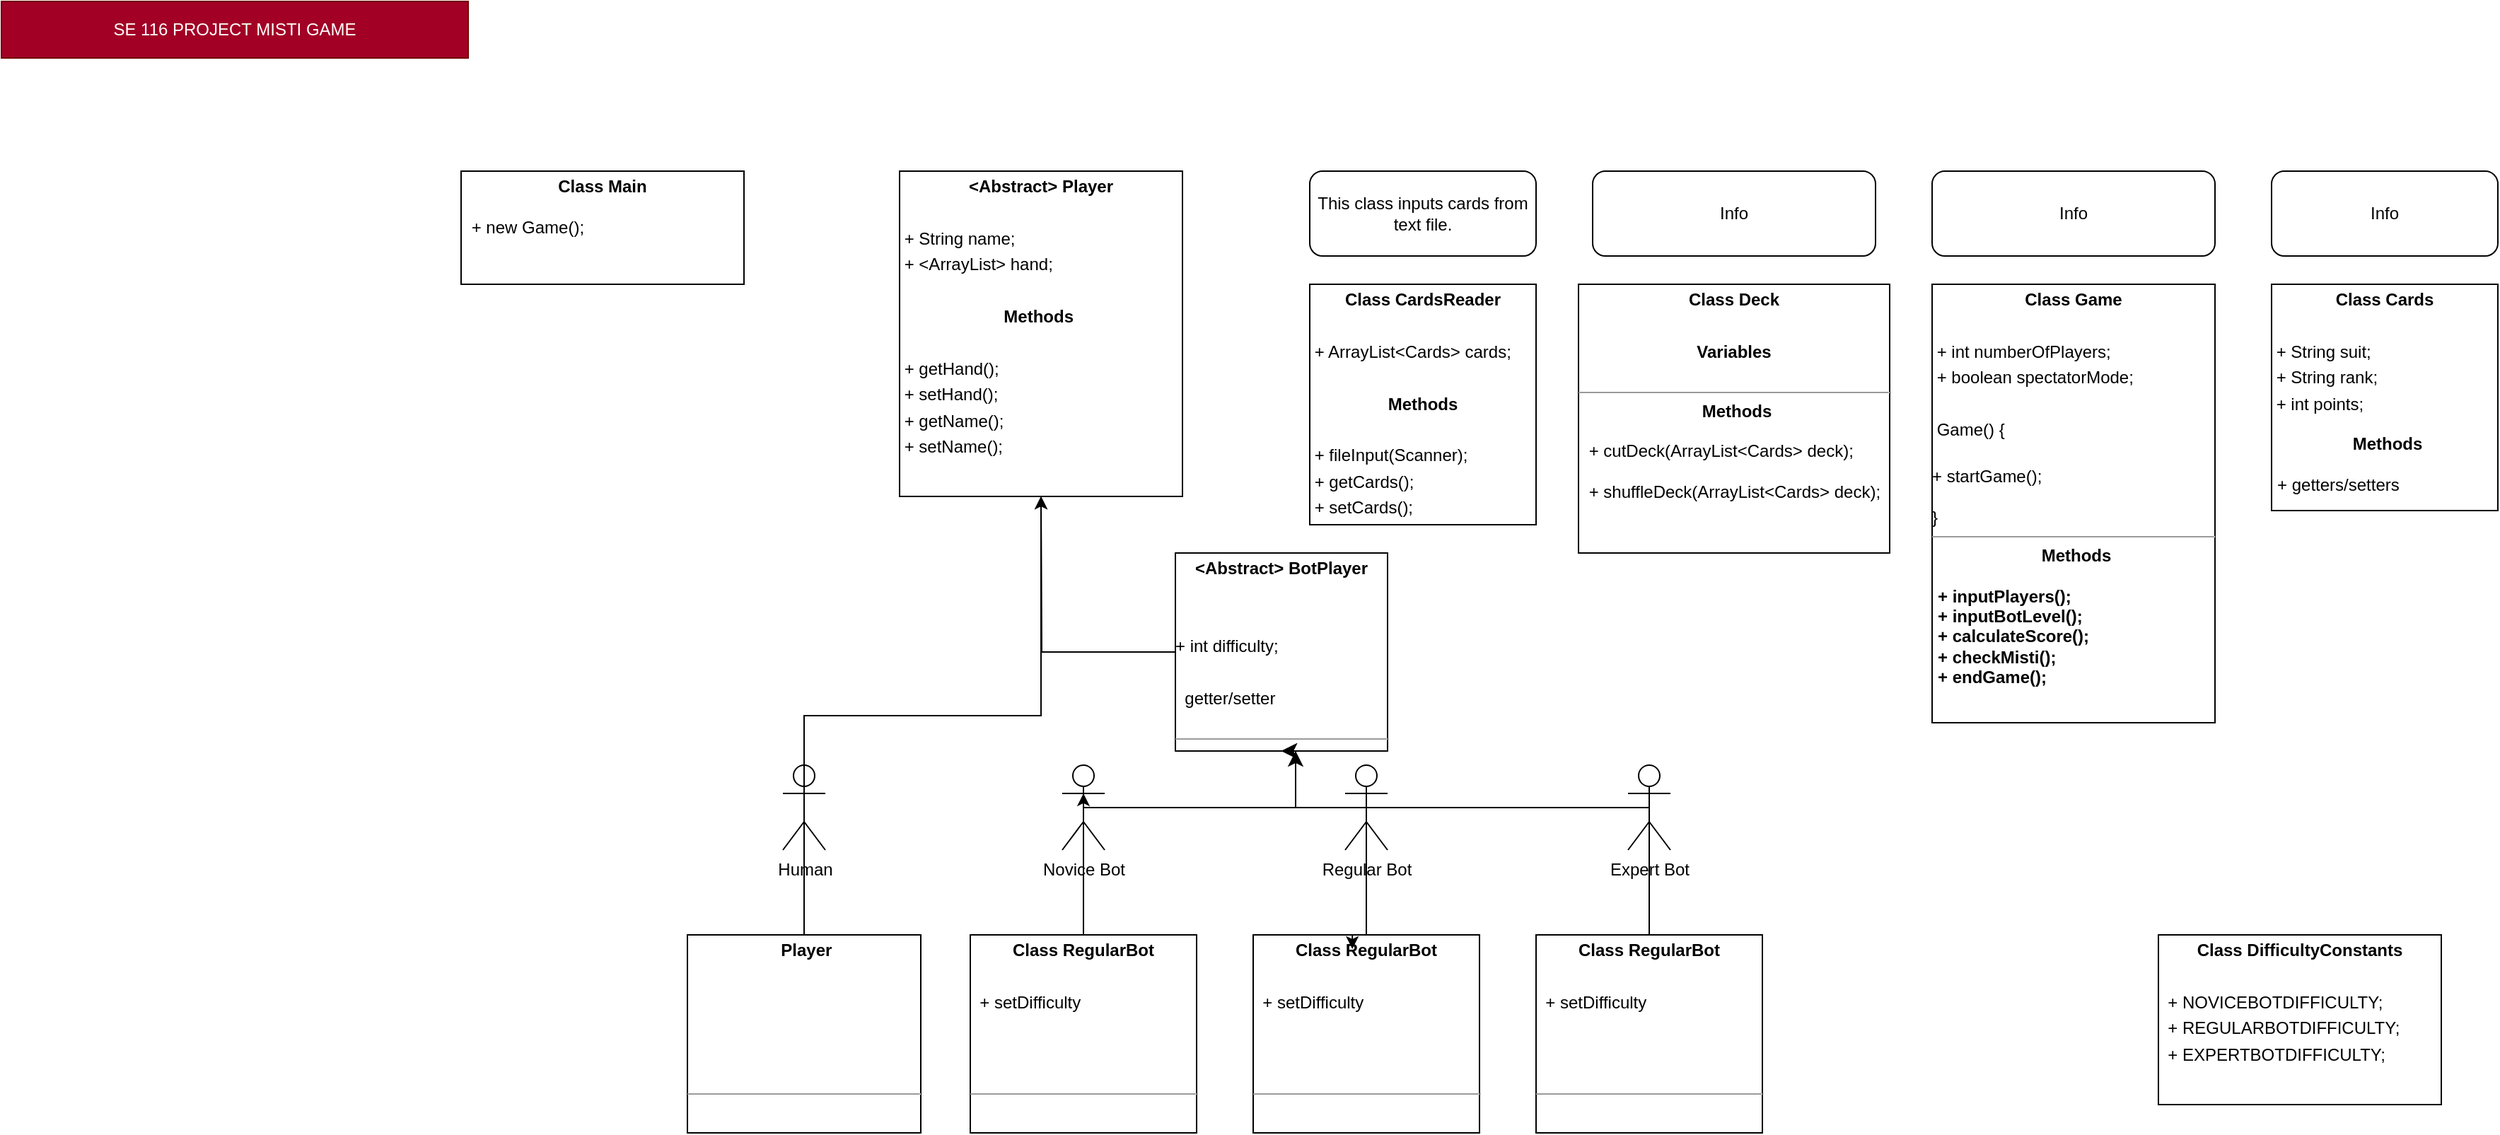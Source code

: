 <mxfile version="21.1.8" type="github">
  <diagram name="Sayfa -1" id="E7HtZyPJfRZDzS7fbvhk">
    <mxGraphModel dx="1050" dy="541" grid="1" gridSize="10" guides="1" tooltips="1" connect="1" arrows="1" fold="1" page="1" pageScale="1" pageWidth="1200" pageHeight="1600" background="none" math="0" shadow="0">
      <root>
        <mxCell id="0" />
        <mxCell id="1" parent="0" />
        <mxCell id="saOmMBJA0pu1n_iTMuZ0-1" value="SE 116 PROJECT MISTI GAME" style="text;html=1;strokeColor=#6F0000;fillColor=#a20025;align=center;verticalAlign=middle;whiteSpace=wrap;rounded=0;fontColor=#ffffff;" parent="1" vertex="1">
          <mxGeometry x="435" y="40" width="330" height="40" as="geometry" />
        </mxCell>
        <mxCell id="8szOMSAUV3aR8X-tSw4N-1" value="&lt;p style=&quot;margin:0px;margin-top:4px;text-align:center;&quot;&gt;&lt;b&gt;Class Cards&lt;/b&gt;&lt;/p&gt;&lt;p style=&quot;margin:0px;margin-top:4px;text-align:center;&quot;&gt;&lt;br&gt;&lt;/p&gt;&lt;p style=&quot;margin: 4px 0px 0px;&quot;&gt;&amp;nbsp;+ String suit;&lt;/p&gt;&lt;p style=&quot;margin: 4px 0px 0px;&quot;&gt;&amp;nbsp;+ String rank;&lt;/p&gt;&lt;p style=&quot;margin: 4px 0px 0px;&quot;&gt;&amp;nbsp;+ int points;&lt;/p&gt;&lt;p style=&quot;margin:0px;margin-left:4px;&quot;&gt;&lt;span style=&quot;text-align: center; background-color: initial; white-space: pre;&quot;&gt;&lt;br&gt;&lt;/span&gt;&lt;/p&gt;&lt;p style=&quot;text-align: center; margin: 0px 0px 0px 4px;&quot;&gt;&lt;b&gt;&lt;span style=&quot;background-color: initial; white-space: pre;&quot;&gt;M&lt;/span&gt;&lt;span style=&quot;text-align: center; background-color: initial;&quot;&gt;ethods&lt;/span&gt;&lt;/b&gt;&lt;/p&gt;&lt;p style=&quot;text-align: left; margin: 0px 0px 0px 4px;&quot;&gt;&lt;b&gt;&lt;span style=&quot;text-align: center; background-color: initial;&quot;&gt;&lt;br&gt;&lt;/span&gt;&lt;/b&gt;&lt;/p&gt;&lt;p style=&quot;margin: 0px 0px 0px 4px;&quot;&gt;+ getters/setters&lt;/p&gt;&lt;p style=&quot;text-align: left; margin: 0px 0px 0px 4px;&quot;&gt;&lt;b&gt;&lt;span style=&quot;text-align: center; background-color: initial;&quot;&gt;&amp;nbsp;&lt;/span&gt;&lt;/b&gt;&lt;/p&gt;&lt;p style=&quot;text-align: left; margin: 0px 0px 0px 4px;&quot;&gt;&lt;b&gt;&lt;span style=&quot;text-align: center; background-color: initial;&quot;&gt;&lt;br&gt;&lt;/span&gt;&lt;/b&gt;&lt;/p&gt;&lt;p style=&quot;text-align: left; margin: 0px 0px 0px 4px;&quot;&gt;&lt;b&gt;&lt;span style=&quot;text-align: center; background-color: initial;&quot;&gt;&lt;br&gt;&lt;/span&gt;&lt;/b&gt;&lt;/p&gt;&lt;p style=&quot;text-align: center; margin: 0px 0px 0px 4px;&quot;&gt;&lt;b&gt;&lt;span style=&quot;text-align: center; background-color: initial;&quot;&gt;&lt;br&gt;&lt;/span&gt;&lt;/b&gt;&lt;/p&gt;&lt;p style=&quot;text-align: center; margin: 0px 0px 0px 4px;&quot;&gt;&lt;span style=&quot;text-align: center; background-color: initial;&quot;&gt;&lt;br&gt;&lt;/span&gt;&lt;/p&gt;&lt;p style=&quot;margin:0px;margin-left:4px;&quot;&gt;&amp;nbsp;&lt;/p&gt;&lt;p style=&quot;margin:0px;margin-left:4px;&quot;&gt;&lt;br&gt;&lt;/p&gt;&lt;p style=&quot;margin:0px;margin-left:4px;&quot;&gt;&lt;br&gt;&lt;/p&gt;&lt;p style=&quot;margin:0px;margin-left:4px;&quot;&gt;&lt;br&gt;&lt;/p&gt;" style="verticalAlign=top;align=left;overflow=fill;fontSize=12;fontFamily=Helvetica;html=1;whiteSpace=wrap;" parent="1" vertex="1">
          <mxGeometry x="2040" y="240" width="160" height="160" as="geometry" />
        </mxCell>
        <mxCell id="8szOMSAUV3aR8X-tSw4N-19" value="&lt;p style=&quot;margin:0px;margin-top:4px;text-align:center;&quot;&gt;&lt;b&gt;Class Deck&lt;/b&gt;&lt;/p&gt;&lt;p style=&quot;margin:0px;margin-top:4px;text-align:center;&quot;&gt;&lt;br&gt;&lt;/p&gt;&lt;p style=&quot;margin:0px;margin-top:4px;text-align:center;&quot;&gt;&lt;b&gt;Variables&lt;/b&gt;&lt;/p&gt;&lt;br&gt;&lt;hr size=&quot;1&quot;&gt;&lt;p style=&quot;margin:0px;margin-left:4px;&quot;&gt;&lt;/p&gt;&lt;p style=&quot;text-align: center; margin: 0px 0px 0px 4px;&quot;&gt;&lt;b&gt;Methods&lt;/b&gt;&lt;/p&gt;&lt;p style=&quot;margin: 0px 0px 0px 4px;&quot;&gt;&lt;br&gt;&lt;/p&gt;&lt;p style=&quot;margin: 0px 0px 0px 4px;&quot;&gt;&amp;nbsp;+ cutDeck(ArrayList&amp;lt;Cards&amp;gt; deck);&lt;/p&gt;&lt;p style=&quot;margin: 0px 0px 0px 4px;&quot;&gt;&lt;br&gt;&lt;/p&gt;&lt;p style=&quot;margin: 0px 0px 0px 4px;&quot;&gt;&amp;nbsp;+ shuffleDeck(ArrayList&amp;lt;Cards&amp;gt; deck);&lt;/p&gt;" style="verticalAlign=top;align=left;overflow=fill;fontSize=12;fontFamily=Helvetica;html=1;whiteSpace=wrap;" parent="1" vertex="1">
          <mxGeometry x="1550" y="240" width="220" height="190" as="geometry" />
        </mxCell>
        <mxCell id="8szOMSAUV3aR8X-tSw4N-20" value="&lt;p style=&quot;margin:0px;margin-top:4px;text-align:center;&quot;&gt;&lt;b&gt;Class CardsReader&lt;/b&gt;&lt;/p&gt;&lt;p style=&quot;margin: 4px 0px 0px;&quot;&gt;&lt;br&gt;&lt;/p&gt;&lt;p style=&quot;margin: 4px 0px 0px;&quot;&gt;&lt;b&gt;&amp;nbsp;&lt;/b&gt;+ ArrayList&amp;lt;Cards&amp;gt; cards;&lt;/p&gt;&lt;p style=&quot;text-align: center; margin: 4px 0px 0px;&quot;&gt;&amp;nbsp;&lt;/p&gt;&lt;p style=&quot;text-align: center; margin: 4px 0px 0px;&quot;&gt;&lt;b&gt;Methods&lt;/b&gt;&lt;/p&gt;&lt;p style=&quot;text-align: center; margin: 4px 0px 0px;&quot;&gt;&lt;b&gt;&lt;br&gt;&lt;/b&gt;&lt;/p&gt;&lt;p style=&quot;margin: 4px 0px 0px;&quot;&gt;&amp;nbsp;+ fileInput(Scanner);&lt;/p&gt;&lt;p style=&quot;margin: 4px 0px 0px;&quot;&gt;&amp;nbsp;+ getCards();&lt;/p&gt;&lt;p style=&quot;margin: 4px 0px 0px;&quot;&gt;&amp;nbsp;+ setCards();&lt;/p&gt;&lt;p style=&quot;margin: 4px 0px 0px;&quot;&gt;&lt;br&gt;&lt;/p&gt;&lt;p style=&quot;margin: 4px 0px 0px;&quot;&gt;&lt;br&gt;&lt;/p&gt;&lt;p style=&quot;margin: 4px 0px 0px;&quot;&gt;&lt;br&gt;&lt;/p&gt;" style="verticalAlign=top;align=left;overflow=fill;fontSize=12;fontFamily=Helvetica;html=1;whiteSpace=wrap;" parent="1" vertex="1">
          <mxGeometry x="1360" y="240" width="160" height="170" as="geometry" />
        </mxCell>
        <mxCell id="8szOMSAUV3aR8X-tSw4N-23" value="This class inputs cards from text file." style="rounded=1;whiteSpace=wrap;html=1;" parent="1" vertex="1">
          <mxGeometry x="1360" y="160" width="160" height="60" as="geometry" />
        </mxCell>
        <mxCell id="8szOMSAUV3aR8X-tSw4N-24" value="Info" style="rounded=1;whiteSpace=wrap;html=1;" parent="1" vertex="1">
          <mxGeometry x="2040" y="160" width="160" height="60" as="geometry" />
        </mxCell>
        <mxCell id="8szOMSAUV3aR8X-tSw4N-25" value="Info" style="rounded=1;whiteSpace=wrap;html=1;" parent="1" vertex="1">
          <mxGeometry x="1560" y="160" width="200" height="60" as="geometry" />
        </mxCell>
        <mxCell id="8szOMSAUV3aR8X-tSw4N-26" style="edgeStyle=orthogonalEdgeStyle;rounded=0;orthogonalLoop=1;jettySize=auto;html=1;exitX=0.5;exitY=1;exitDx=0;exitDy=0;" parent="1" source="8szOMSAUV3aR8X-tSw4N-1" target="8szOMSAUV3aR8X-tSw4N-1" edge="1">
          <mxGeometry relative="1" as="geometry" />
        </mxCell>
        <mxCell id="8szOMSAUV3aR8X-tSw4N-35" value="&lt;p style=&quot;margin:0px;margin-top:4px;text-align:center;&quot;&gt;&lt;b&gt;Class Game&lt;/b&gt;&lt;/p&gt;&lt;p style=&quot;margin:0px;margin-top:4px;text-align:center;&quot;&gt;&lt;b&gt;&lt;br&gt;&lt;/b&gt;&lt;/p&gt;&lt;p style=&quot;margin: 4px 0px 0px;&quot;&gt;&amp;nbsp;+ int numberOfPlayers;&lt;/p&gt;&lt;p style=&quot;margin: 4px 0px 0px;&quot;&gt;&amp;nbsp;+ boolean spectatorMode;&lt;/p&gt;&lt;p style=&quot;margin: 4px 0px 0px;&quot;&gt;&lt;br&gt;&lt;/p&gt;&lt;p style=&quot;margin: 4px 0px 0px;&quot;&gt;&amp;nbsp;Game() {&lt;/p&gt;&lt;p style=&quot;margin: 4px 0px 0px;&quot;&gt;&lt;span style=&quot;&quot;&gt; &lt;/span&gt;&lt;br&gt;&lt;/p&gt;+ startGame();&lt;br&gt;&lt;br&gt;}&lt;br&gt;&lt;hr size=&quot;1&quot;&gt;&lt;p style=&quot;margin:0px;margin-left:4px;&quot;&gt;&lt;/p&gt;&lt;p style=&quot;text-align: center; margin: 0px 0px 0px 4px;&quot;&gt;&lt;b&gt;Methods&lt;/b&gt;&lt;/p&gt;&lt;p style=&quot;text-align: center; margin: 0px 0px 0px 4px;&quot;&gt;&lt;b&gt;&lt;br&gt;&lt;/b&gt;&lt;/p&gt;&lt;p style=&quot;margin: 0px 0px 0px 4px;&quot;&gt;&lt;b&gt;+ inputPlayers();&lt;/b&gt;&lt;/p&gt;&lt;p style=&quot;margin: 0px 0px 0px 4px;&quot;&gt;&lt;b&gt;+ inputBotLevel();&lt;/b&gt;&lt;/p&gt;&lt;p style=&quot;margin: 0px 0px 0px 4px;&quot;&gt;&lt;b&gt;+ calculateScore();&lt;/b&gt;&lt;/p&gt;&lt;p style=&quot;margin: 0px 0px 0px 4px;&quot;&gt;&lt;b&gt;+ checkMisti();&lt;/b&gt;&lt;/p&gt;&lt;p style=&quot;margin: 0px 0px 0px 4px;&quot;&gt;&lt;b&gt;+ endGame();&lt;/b&gt;&lt;/p&gt;&lt;p style=&quot;margin: 0px 0px 0px 4px;&quot;&gt;&lt;b&gt;&lt;br&gt;&lt;/b&gt;&lt;/p&gt;" style="verticalAlign=top;align=left;overflow=fill;fontSize=12;fontFamily=Helvetica;html=1;whiteSpace=wrap;" parent="1" vertex="1">
          <mxGeometry x="1800" y="240" width="200" height="310" as="geometry" />
        </mxCell>
        <mxCell id="8szOMSAUV3aR8X-tSw4N-36" value="Info" style="rounded=1;whiteSpace=wrap;html=1;" parent="1" vertex="1">
          <mxGeometry x="1800" y="160" width="200" height="60" as="geometry" />
        </mxCell>
        <mxCell id="8szOMSAUV3aR8X-tSw4N-37" value="&lt;p style=&quot;margin:0px;margin-top:4px;text-align:center;&quot;&gt;&lt;b&gt;Class Main&lt;/b&gt;&lt;/p&gt;&lt;p style=&quot;text-align: center; margin: 0px 0px 0px 4px;&quot;&gt;&lt;br&gt;&lt;/p&gt;&lt;p style=&quot;margin: 0px 0px 0px 4px;&quot;&gt;&amp;nbsp;+ new Game();&lt;/p&gt;" style="verticalAlign=top;align=left;overflow=fill;fontSize=12;fontFamily=Helvetica;html=1;whiteSpace=wrap;" parent="1" vertex="1">
          <mxGeometry x="760" y="160" width="200" height="80" as="geometry" />
        </mxCell>
        <mxCell id="8szOMSAUV3aR8X-tSw4N-42" value="&lt;p style=&quot;margin:0px;margin-top:4px;text-align:center;&quot;&gt;&lt;b&gt;&amp;lt;Abstract&amp;gt; Player&lt;/b&gt;&lt;/p&gt;&lt;p style=&quot;margin:0px;margin-top:4px;text-align:center;&quot;&gt;&lt;br&gt;&lt;/p&gt;&lt;p style=&quot;margin: 4px 0px 0px;&quot;&gt;&amp;nbsp;+ String name;&lt;/p&gt;&lt;p style=&quot;margin: 4px 0px 0px;&quot;&gt;&amp;nbsp;+ &amp;lt;ArrayList&amp;gt; hand;&lt;/p&gt;&lt;p style=&quot;text-align: center; margin: 4px 0px 0px;&quot;&gt;&lt;br&gt;&lt;/p&gt;&lt;p style=&quot;text-align: center; margin: 4px 0px 0px;&quot;&gt;&lt;b&gt;Methods&lt;/b&gt;&amp;nbsp;&lt;/p&gt;&lt;p style=&quot;margin: 4px 0px 0px;&quot;&gt;&lt;br&gt;&lt;/p&gt;&lt;p style=&quot;margin: 4px 0px 0px;&quot;&gt;&amp;nbsp;+ getHand();&lt;/p&gt;&lt;p style=&quot;margin: 4px 0px 0px;&quot;&gt;&amp;nbsp;+ setHand();&lt;/p&gt;&lt;p style=&quot;margin: 4px 0px 0px;&quot;&gt;&amp;nbsp;+ getName();&lt;/p&gt;&lt;p style=&quot;margin: 4px 0px 0px;&quot;&gt;&amp;nbsp;+ setName();&lt;/p&gt;&lt;p style=&quot;margin: 4px 0px 0px;&quot;&gt;&lt;br&gt;&lt;/p&gt;&lt;p style=&quot;margin: 4px 0px 0px;&quot;&gt;&lt;br&gt;&lt;/p&gt;&lt;p style=&quot;margin: 4px 0px 0px;&quot;&gt;&amp;nbsp;&lt;/p&gt;&lt;br&gt;&lt;hr size=&quot;1&quot;&gt;&lt;p style=&quot;margin:0px;margin-left:4px;&quot;&gt;&lt;/p&gt;&lt;p style=&quot;text-align: center; margin: 0px 0px 0px 4px;&quot;&gt;&lt;br&gt;&lt;/p&gt;" style="verticalAlign=top;align=left;overflow=fill;fontSize=12;fontFamily=Helvetica;html=1;whiteSpace=wrap;" parent="1" vertex="1">
          <mxGeometry x="1070" y="160" width="200" height="230" as="geometry" />
        </mxCell>
        <mxCell id="8szOMSAUV3aR8X-tSw4N-47" value="&lt;p style=&quot;margin:0px;margin-top:4px;text-align:center;&quot;&gt;&lt;b&gt;Class RegularBot&lt;/b&gt;&lt;/p&gt;&lt;p style=&quot;margin: 4px 0px 0px;&quot;&gt;&lt;br&gt;&lt;/p&gt;&lt;p style=&quot;margin: 4px 0px 0px;&quot;&gt;&amp;nbsp; + setDifficulty&lt;/p&gt;&lt;p style=&quot;margin: 4px 0px 0px;&quot;&gt;&amp;nbsp;&lt;/p&gt;&lt;p style=&quot;margin: 4px 0px 0px;&quot;&gt;&amp;nbsp;&lt;/p&gt;&lt;br&gt;&lt;hr size=&quot;1&quot;&gt;&lt;p style=&quot;margin:0px;margin-left:4px;&quot;&gt;&lt;/p&gt;&lt;p style=&quot;text-align: center; margin: 0px 0px 0px 4px;&quot;&gt;&lt;br&gt;&lt;/p&gt;" style="verticalAlign=top;align=left;overflow=fill;fontSize=12;fontFamily=Helvetica;html=1;whiteSpace=wrap;" parent="1" vertex="1">
          <mxGeometry x="1320" y="700" width="160" height="140" as="geometry" />
        </mxCell>
        <mxCell id="8szOMSAUV3aR8X-tSw4N-48" value="Novice Bot&lt;br&gt;" style="shape=umlActor;verticalLabelPosition=bottom;verticalAlign=top;html=1;" parent="1" vertex="1">
          <mxGeometry x="1185" y="580" width="30" height="60" as="geometry" />
        </mxCell>
        <mxCell id="8szOMSAUV3aR8X-tSw4N-49" value="Regular Bot&lt;br&gt;" style="shape=umlActor;verticalLabelPosition=bottom;verticalAlign=top;html=1;" parent="1" vertex="1">
          <mxGeometry x="1385" y="580" width="30" height="60" as="geometry" />
        </mxCell>
        <mxCell id="8szOMSAUV3aR8X-tSw4N-50" value="Human&lt;br&gt;" style="shape=umlActor;verticalLabelPosition=bottom;verticalAlign=top;html=1;" parent="1" vertex="1">
          <mxGeometry x="987.5" y="580" width="30" height="60" as="geometry" />
        </mxCell>
        <mxCell id="8szOMSAUV3aR8X-tSw4N-51" value="Expert Bot&lt;br&gt;" style="shape=umlActor;verticalLabelPosition=bottom;verticalAlign=top;html=1;" parent="1" vertex="1">
          <mxGeometry x="1585" y="580" width="30" height="60" as="geometry" />
        </mxCell>
        <mxCell id="8szOMSAUV3aR8X-tSw4N-54" style="edgeStyle=orthogonalEdgeStyle;rounded=0;orthogonalLoop=1;jettySize=auto;html=1;exitX=0.5;exitY=0.5;exitDx=0;exitDy=0;exitPerimeter=0;entryX=0.5;entryY=0.333;entryDx=0;entryDy=0;entryPerimeter=0;" parent="1" source="8szOMSAUV3aR8X-tSw4N-48" target="8szOMSAUV3aR8X-tSw4N-48" edge="1">
          <mxGeometry relative="1" as="geometry" />
        </mxCell>
        <mxCell id="8szOMSAUV3aR8X-tSw4N-70" style="edgeStyle=orthogonalEdgeStyle;rounded=0;orthogonalLoop=1;jettySize=auto;html=1;exitX=0.5;exitY=0;exitDx=0;exitDy=0;entryX=0.5;entryY=1;entryDx=0;entryDy=0;" parent="1" source="8szOMSAUV3aR8X-tSw4N-56" target="8szOMSAUV3aR8X-tSw4N-42" edge="1">
          <mxGeometry relative="1" as="geometry" />
        </mxCell>
        <mxCell id="8szOMSAUV3aR8X-tSw4N-56" value="&lt;p style=&quot;margin:0px;margin-top:4px;text-align:center;&quot;&gt;&lt;b&gt;&amp;nbsp;Player&lt;/b&gt;&lt;/p&gt;&lt;p style=&quot;margin:0px;margin-top:4px;text-align:center;&quot;&gt;&lt;b&gt;&lt;br&gt;&lt;/b&gt;&lt;/p&gt;&lt;p style=&quot;margin: 4px 0px 0px;&quot;&gt;&lt;b&gt;&lt;br&gt;&lt;/b&gt;&lt;/p&gt;&lt;p style=&quot;margin: 4px 0px 0px;&quot;&gt;&lt;br&gt;&lt;/p&gt;&lt;p style=&quot;margin: 4px 0px 0px;&quot;&gt;&amp;nbsp;&lt;/p&gt;&lt;br&gt;&lt;hr size=&quot;1&quot;&gt;&lt;p style=&quot;margin:0px;margin-left:4px;&quot;&gt;&lt;/p&gt;&lt;p style=&quot;text-align: center; margin: 0px 0px 0px 4px;&quot;&gt;&lt;br&gt;&lt;/p&gt;" style="verticalAlign=top;align=left;overflow=fill;fontSize=12;fontFamily=Helvetica;html=1;whiteSpace=wrap;" parent="1" vertex="1">
          <mxGeometry x="920" y="700" width="165" height="140" as="geometry" />
        </mxCell>
        <mxCell id="8szOMSAUV3aR8X-tSw4N-90" style="edgeStyle=orthogonalEdgeStyle;rounded=0;orthogonalLoop=1;jettySize=auto;html=1;" parent="1" source="8szOMSAUV3aR8X-tSw4N-76" edge="1">
          <mxGeometry relative="1" as="geometry">
            <mxPoint x="1170" y="390" as="targetPoint" />
          </mxGeometry>
        </mxCell>
        <mxCell id="8szOMSAUV3aR8X-tSw4N-76" value="&lt;p style=&quot;margin:0px;margin-top:4px;text-align:center;&quot;&gt;&lt;b&gt;&amp;lt;Abstract&amp;gt; BotPlayer&lt;/b&gt;&lt;/p&gt;&lt;p style=&quot;margin: 4px 0px 0px;&quot;&gt;&lt;br&gt;&lt;/p&gt;&lt;p style=&quot;margin: 4px 0px 0px;&quot;&gt;&amp;nbsp;&lt;/p&gt;&lt;p style=&quot;margin: 4px 0px 0px;&quot;&gt;+ int difficulty;&lt;/p&gt;&lt;p style=&quot;margin: 4px 0px 0px;&quot;&gt;&lt;br&gt;&lt;/p&gt;&lt;p style=&quot;margin: 4px 0px 0px;&quot;&gt;&amp;nbsp; getter/setter&lt;/p&gt;&lt;br&gt;&lt;hr size=&quot;1&quot;&gt;&lt;p style=&quot;margin:0px;margin-left:4px;&quot;&gt;&lt;/p&gt;&lt;p style=&quot;text-align: center; margin: 0px 0px 0px 4px;&quot;&gt;&lt;br&gt;&lt;/p&gt;" style="verticalAlign=top;align=left;overflow=fill;fontSize=12;fontFamily=Helvetica;html=1;whiteSpace=wrap;" parent="1" vertex="1">
          <mxGeometry x="1265" y="430" width="150" height="140" as="geometry" />
        </mxCell>
        <mxCell id="8szOMSAUV3aR8X-tSw4N-77" style="edgeStyle=orthogonalEdgeStyle;rounded=0;orthogonalLoop=1;jettySize=auto;html=1;exitX=0.5;exitY=0;exitDx=0;exitDy=0;entryX=0.438;entryY=0.071;entryDx=0;entryDy=0;entryPerimeter=0;" parent="1" source="8szOMSAUV3aR8X-tSw4N-47" target="8szOMSAUV3aR8X-tSw4N-47" edge="1">
          <mxGeometry relative="1" as="geometry" />
        </mxCell>
        <mxCell id="8szOMSAUV3aR8X-tSw4N-78" value="&lt;p style=&quot;margin:0px;margin-top:4px;text-align:center;&quot;&gt;&lt;b&gt;Class DifficultyConstants&lt;/b&gt;&lt;/p&gt;&lt;p style=&quot;margin:0px;margin-top:4px;text-align:center;&quot;&gt;&lt;br&gt;&lt;/p&gt;&lt;p style=&quot;margin: 4px 0px 0px;&quot;&gt;&amp;nbsp; + NOVICEBOTDIFFICULTY;&lt;/p&gt;&lt;p style=&quot;margin: 4px 0px 0px;&quot;&gt;&amp;nbsp; + REGULARBOTDIFFICULTY;&lt;br&gt;&lt;/p&gt;&lt;p style=&quot;margin: 4px 0px 0px;&quot;&gt;&amp;nbsp; + EXPERTBOTDIFFICULTY;&lt;br&gt;&lt;/p&gt;" style="verticalAlign=top;align=left;overflow=fill;fontSize=12;fontFamily=Helvetica;html=1;whiteSpace=wrap;" parent="1" vertex="1">
          <mxGeometry x="1960" y="700" width="200" height="120" as="geometry" />
        </mxCell>
        <mxCell id="8szOMSAUV3aR8X-tSw4N-79" value="&lt;p style=&quot;margin:0px;margin-top:4px;text-align:center;&quot;&gt;&lt;b&gt;Class RegularBot&lt;/b&gt;&lt;/p&gt;&lt;p style=&quot;margin: 4px 0px 0px;&quot;&gt;&lt;br&gt;&lt;/p&gt;&lt;p style=&quot;margin: 4px 0px 0px;&quot;&gt;&amp;nbsp; + setDifficulty&lt;/p&gt;&lt;p style=&quot;margin: 4px 0px 0px;&quot;&gt;&amp;nbsp;&lt;/p&gt;&lt;p style=&quot;margin: 4px 0px 0px;&quot;&gt;&amp;nbsp;&lt;/p&gt;&lt;br&gt;&lt;hr size=&quot;1&quot;&gt;&lt;p style=&quot;margin:0px;margin-left:4px;&quot;&gt;&lt;/p&gt;&lt;p style=&quot;text-align: center; margin: 0px 0px 0px 4px;&quot;&gt;&lt;br&gt;&lt;/p&gt;" style="verticalAlign=top;align=left;overflow=fill;fontSize=12;fontFamily=Helvetica;html=1;whiteSpace=wrap;" parent="1" vertex="1">
          <mxGeometry x="1120" y="700" width="160" height="140" as="geometry" />
        </mxCell>
        <mxCell id="8szOMSAUV3aR8X-tSw4N-80" value="&lt;p style=&quot;margin:0px;margin-top:4px;text-align:center;&quot;&gt;&lt;b&gt;Class RegularBot&lt;/b&gt;&lt;/p&gt;&lt;p style=&quot;margin: 4px 0px 0px;&quot;&gt;&lt;br&gt;&lt;/p&gt;&lt;p style=&quot;margin: 4px 0px 0px;&quot;&gt;&amp;nbsp; + setDifficulty&lt;/p&gt;&lt;p style=&quot;margin: 4px 0px 0px;&quot;&gt;&amp;nbsp;&lt;/p&gt;&lt;p style=&quot;margin: 4px 0px 0px;&quot;&gt;&amp;nbsp;&lt;/p&gt;&lt;br&gt;&lt;hr size=&quot;1&quot;&gt;&lt;p style=&quot;margin:0px;margin-left:4px;&quot;&gt;&lt;/p&gt;&lt;p style=&quot;text-align: center; margin: 0px 0px 0px 4px;&quot;&gt;&lt;br&gt;&lt;/p&gt;" style="verticalAlign=top;align=left;overflow=fill;fontSize=12;fontFamily=Helvetica;html=1;whiteSpace=wrap;" parent="1" vertex="1">
          <mxGeometry x="1520" y="700" width="160" height="140" as="geometry" />
        </mxCell>
        <mxCell id="8szOMSAUV3aR8X-tSw4N-87" value="" style="edgeStyle=segmentEdgeStyle;endArrow=classic;html=1;curved=0;rounded=0;endSize=8;startSize=8;exitX=0.5;exitY=0;exitDx=0;exitDy=0;" parent="1" source="8szOMSAUV3aR8X-tSw4N-47" target="8szOMSAUV3aR8X-tSw4N-76" edge="1">
          <mxGeometry width="50" height="50" relative="1" as="geometry">
            <mxPoint x="1510" y="680" as="sourcePoint" />
            <mxPoint x="1330" y="570" as="targetPoint" />
            <Array as="points">
              <mxPoint x="1400" y="610" />
              <mxPoint x="1350" y="610" />
            </Array>
          </mxGeometry>
        </mxCell>
        <mxCell id="8szOMSAUV3aR8X-tSw4N-88" value="" style="edgeStyle=segmentEdgeStyle;endArrow=classic;html=1;curved=0;rounded=0;endSize=8;startSize=8;entryX=0.5;entryY=1;entryDx=0;entryDy=0;exitX=0.5;exitY=0;exitDx=0;exitDy=0;" parent="1" source="8szOMSAUV3aR8X-tSw4N-80" target="8szOMSAUV3aR8X-tSw4N-76" edge="1">
          <mxGeometry width="50" height="50" relative="1" as="geometry">
            <mxPoint x="1510" y="680" as="sourcePoint" />
            <mxPoint x="1560" y="630" as="targetPoint" />
            <Array as="points">
              <mxPoint x="1600" y="610" />
              <mxPoint x="1350" y="610" />
            </Array>
          </mxGeometry>
        </mxCell>
        <mxCell id="8szOMSAUV3aR8X-tSw4N-89" value="" style="edgeStyle=segmentEdgeStyle;endArrow=classic;html=1;curved=0;rounded=0;endSize=8;startSize=8;entryX=0.5;entryY=1;entryDx=0;entryDy=0;exitX=0.5;exitY=0;exitDx=0;exitDy=0;" parent="1" source="8szOMSAUV3aR8X-tSw4N-79" target="8szOMSAUV3aR8X-tSw4N-76" edge="1">
          <mxGeometry width="50" height="50" relative="1" as="geometry">
            <mxPoint x="1260" y="680" as="sourcePoint" />
            <mxPoint x="1310" y="630" as="targetPoint" />
            <Array as="points">
              <mxPoint x="1200" y="610" />
              <mxPoint x="1350" y="610" />
              <mxPoint x="1350" y="570" />
            </Array>
          </mxGeometry>
        </mxCell>
      </root>
    </mxGraphModel>
  </diagram>
</mxfile>
